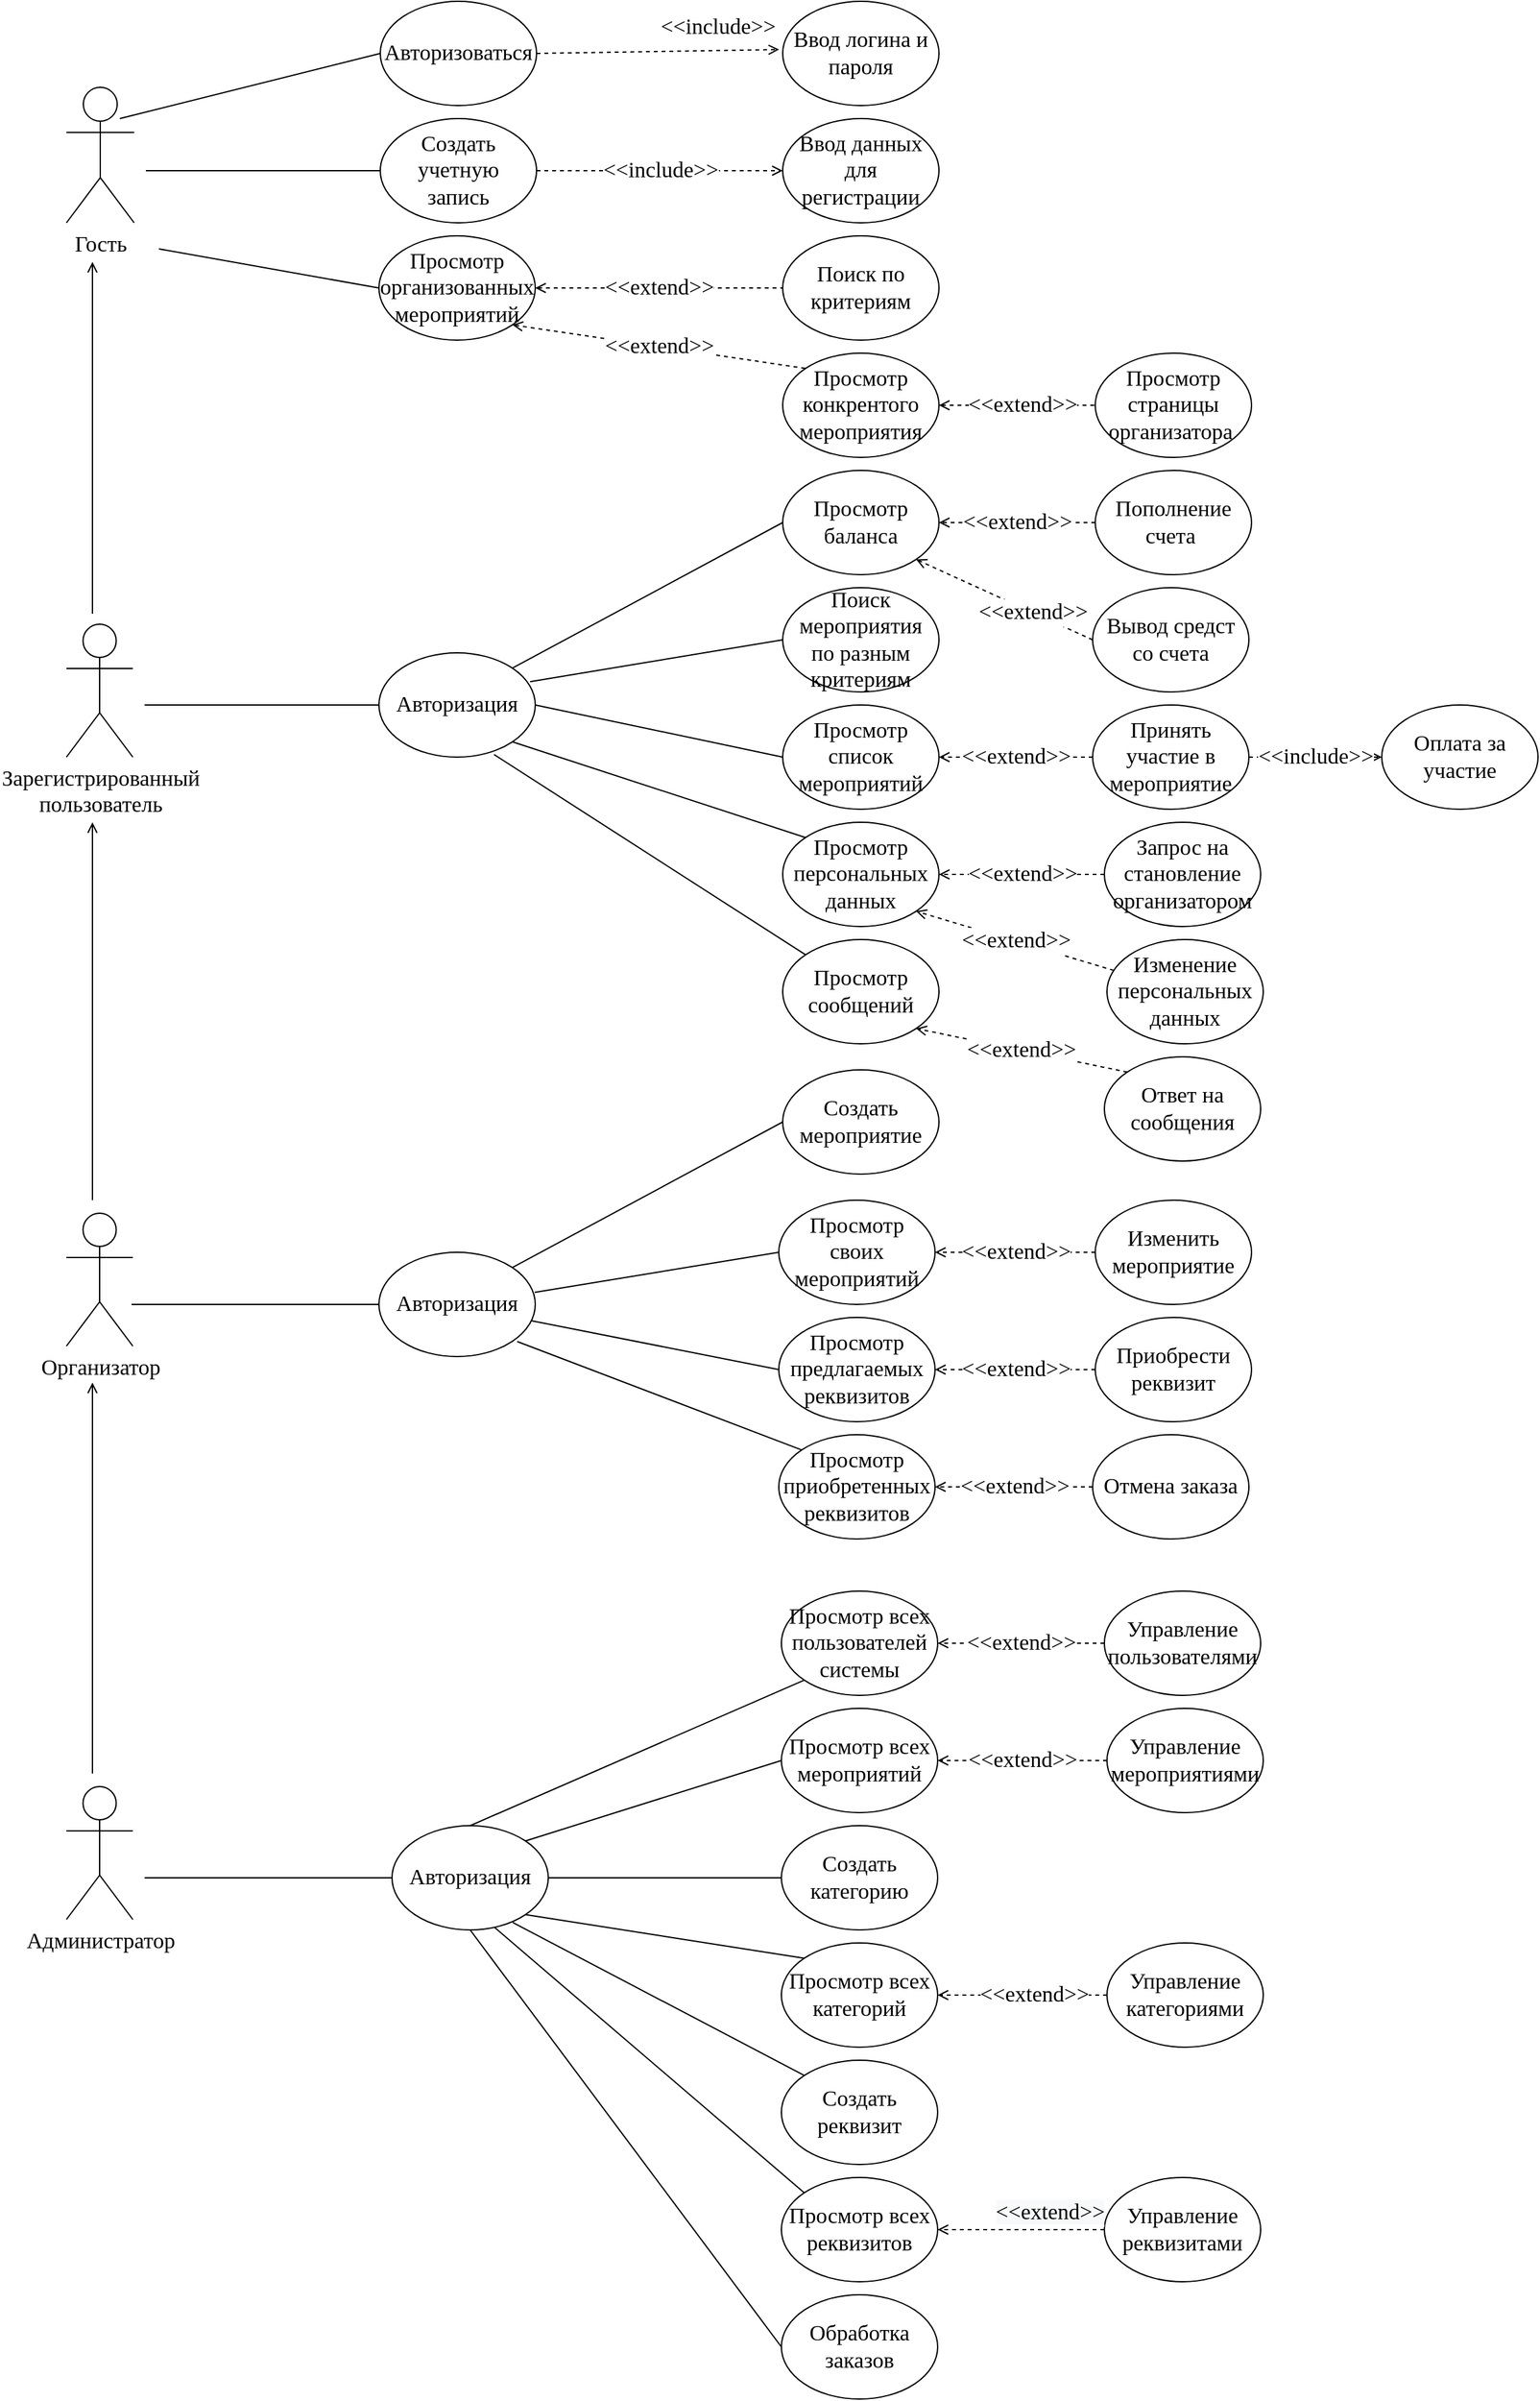 <mxfile version="18.0.1" type="device"><diagram id="8LdhzDCoWwdwt0N4ZvKt" name="Страница 1"><mxGraphModel dx="2310" dy="2096" grid="1" gridSize="10" guides="1" tooltips="1" connect="1" arrows="1" fold="1" page="1" pageScale="1" pageWidth="827" pageHeight="1169" math="0" shadow="0"><root><mxCell id="0"/><mxCell id="1" parent="0"/><mxCell id="yyfZOWVxaaYfO5jfbpEC-1" value="Зарегистрированный &lt;br style=&quot;font-size: 17px;&quot;&gt;пользователь" style="shape=umlActor;verticalLabelPosition=bottom;verticalAlign=top;html=1;outlineConnect=0;fontFamily=Times New Roman;fontSize=17;" parent="1" vertex="1"><mxGeometry x="-380" y="-22" width="51" height="102" as="geometry"/></mxCell><mxCell id="yyfZOWVxaaYfO5jfbpEC-2" value="&lt;span style=&quot;color: rgb(0, 0, 0); font-size: 17px; font-style: normal; font-weight: 400; letter-spacing: normal; text-align: center; text-indent: 0px; text-transform: none; word-spacing: 0px; background-color: rgb(255, 255, 255); display: inline; float: none;&quot;&gt;&amp;lt;&amp;lt;extend&amp;gt;&amp;gt;&lt;/span&gt;" style="edgeStyle=none;rounded=0;orthogonalLoop=1;jettySize=auto;html=1;exitX=0;exitY=0.5;exitDx=0;exitDy=0;entryX=1;entryY=0.5;entryDx=0;entryDy=0;dashed=1;endArrow=open;endFill=0;fontFamily=Times New Roman;fontSize=17;" parent="1" source="yyfZOWVxaaYfO5jfbpEC-4" target="yyfZOWVxaaYfO5jfbpEC-6" edge="1"><mxGeometry relative="1" as="geometry"/></mxCell><mxCell id="yyfZOWVxaaYfO5jfbpEC-4" value="Принять участие в мероприятие" style="ellipse;whiteSpace=wrap;html=1;fontFamily=Times New Roman;fontSize=17;" parent="1" vertex="1"><mxGeometry x="408" y="40" width="120" height="80" as="geometry"/></mxCell><mxCell id="yyfZOWVxaaYfO5jfbpEC-5" style="edgeStyle=none;rounded=0;orthogonalLoop=1;jettySize=auto;html=1;exitX=0;exitY=0.5;exitDx=0;exitDy=0;endArrow=none;endFill=0;fontFamily=Times New Roman;fontSize=17;entryX=1;entryY=0.5;entryDx=0;entryDy=0;" parent="1" source="yyfZOWVxaaYfO5jfbpEC-6" target="yyfZOWVxaaYfO5jfbpEC-28" edge="1"><mxGeometry relative="1" as="geometry"><mxPoint x="70" y="-50" as="targetPoint"/></mxGeometry></mxCell><mxCell id="yyfZOWVxaaYfO5jfbpEC-6" value="Просмотр список&lt;br style=&quot;font-size: 17px;&quot;&gt;мероприятий" style="ellipse;whiteSpace=wrap;html=1;fontFamily=Times New Roman;fontSize=17;" parent="1" vertex="1"><mxGeometry x="170" y="40" width="120" height="80" as="geometry"/></mxCell><mxCell id="yyfZOWVxaaYfO5jfbpEC-7" value="Поиск мероприятия&lt;br style=&quot;font-size: 17px;&quot;&gt;по разным критериям" style="ellipse;whiteSpace=wrap;html=1;fontFamily=Times New Roman;fontSize=17;" parent="1" vertex="1"><mxGeometry x="170" y="-50" width="120" height="80" as="geometry"/></mxCell><mxCell id="yyfZOWVxaaYfO5jfbpEC-8" style="edgeStyle=none;rounded=0;orthogonalLoop=1;jettySize=auto;html=1;exitX=0;exitY=0.5;exitDx=0;exitDy=0;endArrow=none;endFill=0;fontFamily=Times New Roman;fontSize=17;entryX=0.967;entryY=0.276;entryDx=0;entryDy=0;entryPerimeter=0;" parent="1" source="yyfZOWVxaaYfO5jfbpEC-7" target="yyfZOWVxaaYfO5jfbpEC-28" edge="1"><mxGeometry relative="1" as="geometry"><mxPoint x="80" y="-60" as="targetPoint"/><mxPoint x="240.0" y="320" as="sourcePoint"/></mxGeometry></mxCell><mxCell id="yyfZOWVxaaYfO5jfbpEC-11" value="Просмотр баланса" style="ellipse;whiteSpace=wrap;html=1;fontFamily=Times New Roman;fontSize=17;" parent="1" vertex="1"><mxGeometry x="170" y="-140" width="120" height="80" as="geometry"/></mxCell><mxCell id="yyfZOWVxaaYfO5jfbpEC-12" value="Пополнение счета&amp;nbsp;" style="ellipse;whiteSpace=wrap;html=1;fontFamily=Times New Roman;fontSize=17;" parent="1" vertex="1"><mxGeometry x="410" y="-140" width="120" height="80" as="geometry"/></mxCell><mxCell id="yyfZOWVxaaYfO5jfbpEC-13" style="edgeStyle=none;rounded=0;orthogonalLoop=1;jettySize=auto;html=1;exitX=0;exitY=0.5;exitDx=0;exitDy=0;endArrow=none;endFill=0;entryX=1;entryY=0;entryDx=0;entryDy=0;fontFamily=Times New Roman;fontSize=17;" parent="1" source="yyfZOWVxaaYfO5jfbpEC-11" target="yyfZOWVxaaYfO5jfbpEC-28" edge="1"><mxGeometry relative="1" as="geometry"><mxPoint x="70" y="215" as="targetPoint"/><mxPoint x="230" y="185" as="sourcePoint"/></mxGeometry></mxCell><mxCell id="yyfZOWVxaaYfO5jfbpEC-14" value="&lt;span style=&quot;color: rgb(0, 0, 0); font-size: 17px; font-style: normal; font-weight: 400; letter-spacing: normal; text-align: center; text-indent: 0px; text-transform: none; word-spacing: 0px; background-color: rgb(255, 255, 255); display: inline; float: none;&quot;&gt;&amp;lt;&amp;lt;extend&amp;gt;&amp;gt;&lt;/span&gt;" style="edgeStyle=none;rounded=0;orthogonalLoop=1;jettySize=auto;html=1;exitX=0;exitY=0.5;exitDx=0;exitDy=0;dashed=1;endArrow=open;endFill=0;entryX=1;entryY=0.5;entryDx=0;entryDy=0;fontFamily=Times New Roman;fontSize=17;" parent="1" source="yyfZOWVxaaYfO5jfbpEC-12" target="yyfZOWVxaaYfO5jfbpEC-11" edge="1"><mxGeometry relative="1" as="geometry"><mxPoint x="680" y="20" as="sourcePoint"/><mxPoint x="390" y="60" as="targetPoint"/></mxGeometry></mxCell><mxCell id="yyfZOWVxaaYfO5jfbpEC-15" style="edgeStyle=none;rounded=0;orthogonalLoop=1;jettySize=auto;html=1;endArrow=none;endFill=0;entryX=1;entryY=1;entryDx=0;entryDy=0;exitX=0;exitY=0;exitDx=0;exitDy=0;fontFamily=Times New Roman;fontSize=17;" parent="1" source="yyfZOWVxaaYfO5jfbpEC-16" target="yyfZOWVxaaYfO5jfbpEC-28" edge="1"><mxGeometry relative="1" as="geometry"><mxPoint x="70" y="250" as="targetPoint"/><mxPoint x="230" y="400" as="sourcePoint"/></mxGeometry></mxCell><mxCell id="yyfZOWVxaaYfO5jfbpEC-16" value="Просмотр персональных данных" style="ellipse;whiteSpace=wrap;html=1;fontFamily=Times New Roman;fontSize=17;" parent="1" vertex="1"><mxGeometry x="170" y="130" width="120" height="80" as="geometry"/></mxCell><mxCell id="yyfZOWVxaaYfO5jfbpEC-17" value="Изменение персональных данных" style="ellipse;whiteSpace=wrap;html=1;fontFamily=Times New Roman;fontSize=17;" parent="1" vertex="1"><mxGeometry x="419" y="220" width="120" height="80" as="geometry"/></mxCell><mxCell id="yyfZOWVxaaYfO5jfbpEC-18" value="&lt;span style=&quot;color: rgb(0, 0, 0); font-size: 17px; font-style: normal; font-weight: 400; letter-spacing: normal; text-align: center; text-indent: 0px; text-transform: none; word-spacing: 0px; background-color: rgb(255, 255, 255); display: inline; float: none;&quot;&gt;&amp;lt;&amp;lt;extend&amp;gt;&amp;gt;&lt;/span&gt;" style="edgeStyle=none;rounded=0;orthogonalLoop=1;jettySize=auto;html=1;entryX=1;entryY=1;entryDx=0;entryDy=0;dashed=1;endArrow=open;endFill=0;fontFamily=Times New Roman;fontSize=17;" parent="1" source="yyfZOWVxaaYfO5jfbpEC-17" target="yyfZOWVxaaYfO5jfbpEC-16" edge="1"><mxGeometry relative="1" as="geometry"><mxPoint x="520" y="490" as="sourcePoint"/><mxPoint x="220" y="490" as="targetPoint"/></mxGeometry></mxCell><mxCell id="yyfZOWVxaaYfO5jfbpEC-19" value="Запрос на становление организатором" style="ellipse;whiteSpace=wrap;html=1;fontFamily=Times New Roman;fontSize=17;" parent="1" vertex="1"><mxGeometry x="417" y="130" width="120" height="80" as="geometry"/></mxCell><mxCell id="yyfZOWVxaaYfO5jfbpEC-20" value="&lt;span style=&quot;color: rgb(0, 0, 0); font-size: 17px; font-style: normal; font-weight: 400; letter-spacing: normal; text-align: center; text-indent: 0px; text-transform: none; word-spacing: 0px; background-color: rgb(255, 255, 255); display: inline; float: none;&quot;&gt;&amp;lt;&amp;lt;extend&amp;gt;&amp;gt;&lt;/span&gt;" style="edgeStyle=none;rounded=0;orthogonalLoop=1;jettySize=auto;html=1;exitX=0;exitY=0.5;exitDx=0;exitDy=0;entryX=1;entryY=0.5;entryDx=0;entryDy=0;dashed=1;endArrow=open;endFill=0;fontFamily=Times New Roman;fontSize=17;" parent="1" source="yyfZOWVxaaYfO5jfbpEC-19" target="yyfZOWVxaaYfO5jfbpEC-16" edge="1"><mxGeometry relative="1" as="geometry"><mxPoint x="540" y="490" as="sourcePoint"/><mxPoint x="342.426" y="438.284" as="targetPoint"/></mxGeometry></mxCell><mxCell id="yyfZOWVxaaYfO5jfbpEC-21" value="Просмотр сообщений" style="ellipse;whiteSpace=wrap;html=1;fontFamily=Times New Roman;fontSize=17;" parent="1" vertex="1"><mxGeometry x="170" y="220" width="120" height="80" as="geometry"/></mxCell><mxCell id="yyfZOWVxaaYfO5jfbpEC-22" style="edgeStyle=none;rounded=0;orthogonalLoop=1;jettySize=auto;html=1;endArrow=none;endFill=0;exitX=0;exitY=0;exitDx=0;exitDy=0;entryX=0.736;entryY=0.975;entryDx=0;entryDy=0;fontFamily=Times New Roman;fontSize=17;entryPerimeter=0;" parent="1" source="yyfZOWVxaaYfO5jfbpEC-21" target="yyfZOWVxaaYfO5jfbpEC-28" edge="1"><mxGeometry relative="1" as="geometry"><mxPoint x="40" y="280" as="targetPoint"/><mxPoint x="240" y="410" as="sourcePoint"/></mxGeometry></mxCell><mxCell id="yyfZOWVxaaYfO5jfbpEC-23" value="Ответ на сообщения" style="ellipse;whiteSpace=wrap;html=1;fontFamily=Times New Roman;fontSize=17;" parent="1" vertex="1"><mxGeometry x="417" y="310" width="120" height="80" as="geometry"/></mxCell><mxCell id="yyfZOWVxaaYfO5jfbpEC-24" value="&lt;span style=&quot;color: rgb(0, 0, 0); font-size: 17px; font-style: normal; font-weight: 400; letter-spacing: normal; text-align: center; text-indent: 0px; text-transform: none; word-spacing: 0px; background-color: rgb(255, 255, 255); display: inline; float: none;&quot;&gt;&amp;lt;&amp;lt;extend&amp;gt;&amp;gt;&lt;/span&gt;" style="edgeStyle=none;rounded=0;orthogonalLoop=1;jettySize=auto;html=1;exitX=0;exitY=0;exitDx=0;exitDy=0;entryX=1;entryY=1;entryDx=0;entryDy=0;dashed=1;endArrow=open;endFill=0;fontFamily=Times New Roman;fontSize=17;" parent="1" source="yyfZOWVxaaYfO5jfbpEC-23" target="yyfZOWVxaaYfO5jfbpEC-21" edge="1"><mxGeometry relative="1" as="geometry"><mxPoint x="209.57" y="610.0" as="sourcePoint"/><mxPoint x="91.996" y="518.284" as="targetPoint"/></mxGeometry></mxCell><mxCell id="yyfZOWVxaaYfO5jfbpEC-25" value="&amp;lt;&amp;lt;include&amp;gt;&amp;gt;" style="edgeStyle=none;rounded=0;orthogonalLoop=1;jettySize=auto;html=1;exitX=1;exitY=0.5;exitDx=0;exitDy=0;endArrow=open;endFill=0;dashed=1;entryX=0;entryY=0.5;entryDx=0;entryDy=0;fontFamily=Times New Roman;fontSize=17;" parent="1" source="yyfZOWVxaaYfO5jfbpEC-4" target="yyfZOWVxaaYfO5jfbpEC-26" edge="1"><mxGeometry relative="1" as="geometry"><mxPoint x="780" y="240.0" as="sourcePoint"/><mxPoint x="810" y="200" as="targetPoint"/></mxGeometry></mxCell><mxCell id="yyfZOWVxaaYfO5jfbpEC-26" value="Оплата за участие" style="ellipse;whiteSpace=wrap;html=1;fontFamily=Times New Roman;fontSize=17;" parent="1" vertex="1"><mxGeometry x="630" y="40" width="120" height="80" as="geometry"/></mxCell><mxCell id="yyfZOWVxaaYfO5jfbpEC-27" style="edgeStyle=orthogonalEdgeStyle;rounded=0;orthogonalLoop=1;jettySize=auto;html=1;exitX=0;exitY=0.5;exitDx=0;exitDy=0;endArrow=none;endFill=0;fontFamily=Times New Roman;fontSize=17;" parent="1" source="yyfZOWVxaaYfO5jfbpEC-28" edge="1"><mxGeometry relative="1" as="geometry"><mxPoint x="-320" y="40" as="targetPoint"/></mxGeometry></mxCell><mxCell id="yyfZOWVxaaYfO5jfbpEC-28" value="Авторизация" style="ellipse;whiteSpace=wrap;html=1;fontFamily=Times New Roman;fontSize=17;" parent="1" vertex="1"><mxGeometry x="-140" width="120" height="80" as="geometry"/></mxCell><mxCell id="yyfZOWVxaaYfO5jfbpEC-29" value="&amp;lt;&amp;lt;include&amp;gt;&amp;gt;" style="edgeStyle=none;rounded=0;orthogonalLoop=1;jettySize=auto;html=1;exitX=1;exitY=0.5;exitDx=0;exitDy=0;entryX=0;entryY=0.5;entryDx=0;entryDy=0;endArrow=open;endFill=0;dashed=1;fontSize=17;fontFamily=Times New Roman;" parent="1" source="yyfZOWVxaaYfO5jfbpEC-30" target="yyfZOWVxaaYfO5jfbpEC-33" edge="1"><mxGeometry relative="1" as="geometry"/></mxCell><mxCell id="yyfZOWVxaaYfO5jfbpEC-30" value="Создать учетную &lt;br&gt;запись" style="ellipse;whiteSpace=wrap;html=1;fontSize=17;fontFamily=Times New Roman;" parent="1" vertex="1"><mxGeometry x="-139" y="-410" width="120" height="80" as="geometry"/></mxCell><mxCell id="yyfZOWVxaaYfO5jfbpEC-31" style="edgeStyle=none;rounded=0;orthogonalLoop=1;jettySize=auto;html=1;endArrow=none;endFill=0;entryX=0;entryY=0.5;entryDx=0;entryDy=0;fontSize=17;fontFamily=Times New Roman;" parent="1" target="yyfZOWVxaaYfO5jfbpEC-30" edge="1"><mxGeometry relative="1" as="geometry"><mxPoint x="-319" y="-370" as="sourcePoint"/><mxPoint x="-249" y="-340" as="targetPoint"/></mxGeometry></mxCell><mxCell id="yyfZOWVxaaYfO5jfbpEC-32" value="Гость" style="shape=umlActor;verticalLabelPosition=bottom;verticalAlign=top;html=1;outlineConnect=0;fontSize=17;fontFamily=Times New Roman;" parent="1" vertex="1"><mxGeometry x="-380" y="-434" width="52" height="104" as="geometry"/></mxCell><mxCell id="yyfZOWVxaaYfO5jfbpEC-33" value="Ввод данных&lt;br style=&quot;font-size: 17px;&quot;&gt;для регистрации" style="ellipse;whiteSpace=wrap;html=1;fontSize=17;fontFamily=Times New Roman;" parent="1" vertex="1"><mxGeometry x="170" y="-410" width="120" height="80" as="geometry"/></mxCell><mxCell id="yyfZOWVxaaYfO5jfbpEC-34" style="edgeStyle=none;rounded=0;orthogonalLoop=1;jettySize=auto;html=1;exitX=0;exitY=0.5;exitDx=0;exitDy=0;endArrow=none;endFill=0;fontSize=17;fontFamily=Times New Roman;" parent="1" source="yyfZOWVxaaYfO5jfbpEC-36" edge="1"><mxGeometry relative="1" as="geometry"><mxPoint x="-339" y="-410" as="targetPoint"/></mxGeometry></mxCell><mxCell id="yyfZOWVxaaYfO5jfbpEC-36" value="Авторизоваться" style="ellipse;whiteSpace=wrap;html=1;fontSize=17;fontFamily=Times New Roman;" parent="1" vertex="1"><mxGeometry x="-139" y="-500" width="120" height="80" as="geometry"/></mxCell><mxCell id="yyfZOWVxaaYfO5jfbpEC-37" value="Ввод логина и пароля" style="ellipse;whiteSpace=wrap;html=1;fontSize=17;fontFamily=Times New Roman;" parent="1" vertex="1"><mxGeometry x="170" y="-500" width="120" height="80" as="geometry"/></mxCell><mxCell id="yyfZOWVxaaYfO5jfbpEC-39" value="" style="edgeStyle=none;rounded=0;orthogonalLoop=1;jettySize=auto;html=1;exitX=1;exitY=0.5;exitDx=0;exitDy=0;entryX=-0.023;entryY=0.463;entryDx=0;entryDy=0;endArrow=open;endFill=0;dashed=1;fontSize=17;fontFamily=Times New Roman;entryPerimeter=0;" parent="1" source="yyfZOWVxaaYfO5jfbpEC-36" target="yyfZOWVxaaYfO5jfbpEC-37" edge="1"><mxGeometry relative="1" as="geometry"><mxPoint x="181" y="-490" as="sourcePoint"/><mxPoint x="71" y="-520" as="targetPoint"/></mxGeometry></mxCell><mxCell id="yyfZOWVxaaYfO5jfbpEC-40" value="&amp;lt;&amp;lt;extend&amp;gt;&amp;gt;" style="edgeStyle=orthogonalEdgeStyle;rounded=0;orthogonalLoop=1;jettySize=auto;html=1;exitX=1;exitY=0.5;exitDx=0;exitDy=0;entryX=0;entryY=0.5;entryDx=0;entryDy=0;endArrow=none;endFill=0;dashed=1;startArrow=open;startFill=0;fontSize=17;fontFamily=Times New Roman;" parent="1" source="yyfZOWVxaaYfO5jfbpEC-43" target="yyfZOWVxaaYfO5jfbpEC-44" edge="1"><mxGeometry relative="1" as="geometry"/></mxCell><mxCell id="yyfZOWVxaaYfO5jfbpEC-41" value="&amp;lt;&amp;lt;extend&amp;gt;&amp;gt;" style="rounded=0;orthogonalLoop=1;jettySize=auto;html=1;exitX=1;exitY=1;exitDx=0;exitDy=0;entryX=0;entryY=0;entryDx=0;entryDy=0;dashed=1;startArrow=open;startFill=0;endArrow=none;endFill=0;fontSize=17;fontFamily=Times New Roman;" parent="1" source="yyfZOWVxaaYfO5jfbpEC-43" target="yyfZOWVxaaYfO5jfbpEC-46" edge="1"><mxGeometry relative="1" as="geometry"/></mxCell><mxCell id="yyfZOWVxaaYfO5jfbpEC-42" style="edgeStyle=none;rounded=0;orthogonalLoop=1;jettySize=auto;html=1;exitX=0;exitY=0.5;exitDx=0;exitDy=0;startArrow=none;startFill=0;endArrow=none;endFill=0;fontSize=17;fontFamily=Times New Roman;" parent="1" source="yyfZOWVxaaYfO5jfbpEC-43" edge="1"><mxGeometry relative="1" as="geometry"><mxPoint x="-309" y="-310" as="targetPoint"/></mxGeometry></mxCell><mxCell id="yyfZOWVxaaYfO5jfbpEC-43" value="Просмотр организованных мероприятий" style="ellipse;whiteSpace=wrap;html=1;fontSize=17;fontFamily=Times New Roman;" parent="1" vertex="1"><mxGeometry x="-140" y="-320" width="120" height="80" as="geometry"/></mxCell><mxCell id="yyfZOWVxaaYfO5jfbpEC-44" value="Поиск по критериям" style="ellipse;whiteSpace=wrap;html=1;fontSize=17;fontFamily=Times New Roman;" parent="1" vertex="1"><mxGeometry x="170" y="-320" width="120" height="80" as="geometry"/></mxCell><mxCell id="yyfZOWVxaaYfO5jfbpEC-45" value="&amp;lt;&amp;lt;extend&amp;gt;&amp;gt;" style="edgeStyle=none;rounded=0;orthogonalLoop=1;jettySize=auto;html=1;entryX=0;entryY=0.5;entryDx=0;entryDy=0;dashed=1;startArrow=open;startFill=0;endArrow=none;endFill=0;exitX=1;exitY=0.5;exitDx=0;exitDy=0;fontSize=17;fontFamily=Times New Roman;" parent="1" source="yyfZOWVxaaYfO5jfbpEC-46" target="yyfZOWVxaaYfO5jfbpEC-47" edge="1"><mxGeometry x="0.059" relative="1" as="geometry"><mxPoint x="331" y="-50" as="sourcePoint"/><mxPoint as="offset"/></mxGeometry></mxCell><mxCell id="yyfZOWVxaaYfO5jfbpEC-46" value="Просмотр конкрентого мероприятия" style="ellipse;whiteSpace=wrap;html=1;fontSize=17;fontFamily=Times New Roman;" parent="1" vertex="1"><mxGeometry x="170" y="-230" width="120" height="80" as="geometry"/></mxCell><mxCell id="yyfZOWVxaaYfO5jfbpEC-47" value="Просмотр страницы организатора&amp;nbsp;" style="ellipse;whiteSpace=wrap;html=1;fontSize=17;fontFamily=Times New Roman;" parent="1" vertex="1"><mxGeometry x="410" y="-230" width="120" height="80" as="geometry"/></mxCell><mxCell id="yyfZOWVxaaYfO5jfbpEC-49" value="&amp;lt;&amp;lt;include&amp;gt;&amp;gt;" style="text;html=1;align=center;verticalAlign=middle;resizable=0;points=[];autosize=1;strokeColor=none;fillColor=none;fontFamily=Times New Roman;fontSize=17;" parent="1" vertex="1"><mxGeometry x="70" y="-495" width="100" height="30" as="geometry"/></mxCell><mxCell id="yyfZOWVxaaYfO5jfbpEC-50" value="Организатор" style="shape=umlActor;verticalLabelPosition=bottom;verticalAlign=top;html=1;outlineConnect=0;fontFamily=Times New Roman;fontSize=17;" parent="1" vertex="1"><mxGeometry x="-380" y="430" width="51" height="102" as="geometry"/></mxCell><mxCell id="yyfZOWVxaaYfO5jfbpEC-51" style="edgeStyle=none;rounded=0;orthogonalLoop=1;jettySize=auto;html=1;exitX=0;exitY=0.5;exitDx=0;exitDy=0;endArrow=none;endFill=0;entryX=1;entryY=0;entryDx=0;entryDy=0;fontFamily=Times New Roman;fontSize=17;" parent="1" source="yyfZOWVxaaYfO5jfbpEC-53" target="yyfZOWVxaaYfO5jfbpEC-72" edge="1"><mxGeometry relative="1" as="geometry"><mxPoint x="160" y="690" as="targetPoint"/></mxGeometry></mxCell><mxCell id="yyfZOWVxaaYfO5jfbpEC-53" value="Создать мероприятие" style="ellipse;whiteSpace=wrap;html=1;fontFamily=Times New Roman;fontSize=17;" parent="1" vertex="1"><mxGeometry x="170" y="320" width="120" height="80" as="geometry"/></mxCell><mxCell id="yyfZOWVxaaYfO5jfbpEC-55" style="edgeStyle=none;rounded=0;orthogonalLoop=1;jettySize=auto;html=1;exitX=0;exitY=0.5;exitDx=0;exitDy=0;endArrow=none;endFill=0;entryX=0.996;entryY=0.385;entryDx=0;entryDy=0;entryPerimeter=0;fontFamily=Times New Roman;fontSize=17;" parent="1" source="yyfZOWVxaaYfO5jfbpEC-56" target="yyfZOWVxaaYfO5jfbpEC-72" edge="1"><mxGeometry relative="1" as="geometry"><mxPoint x="160" y="700" as="targetPoint"/></mxGeometry></mxCell><mxCell id="yyfZOWVxaaYfO5jfbpEC-56" value="Просмотр своих мероприятий" style="ellipse;whiteSpace=wrap;html=1;fontFamily=Times New Roman;fontSize=17;" parent="1" vertex="1"><mxGeometry x="167" y="420" width="120" height="80" as="geometry"/></mxCell><mxCell id="yyfZOWVxaaYfO5jfbpEC-57" value="&lt;span style=&quot;color: rgb(0, 0, 0); font-size: 17px; font-style: normal; font-weight: 400; letter-spacing: normal; text-align: center; text-indent: 0px; text-transform: none; word-spacing: 0px; background-color: rgb(255, 255, 255); display: inline; float: none;&quot;&gt;&amp;lt;&amp;lt;extend&amp;gt;&amp;gt;&lt;/span&gt;" style="edgeStyle=none;rounded=0;orthogonalLoop=1;jettySize=auto;html=1;exitX=0;exitY=0.5;exitDx=0;exitDy=0;entryX=1;entryY=0.5;entryDx=0;entryDy=0;dashed=1;endArrow=open;endFill=0;fontFamily=Times New Roman;fontSize=17;" parent="1" source="yyfZOWVxaaYfO5jfbpEC-58" target="yyfZOWVxaaYfO5jfbpEC-56" edge="1"><mxGeometry relative="1" as="geometry"/></mxCell><mxCell id="yyfZOWVxaaYfO5jfbpEC-58" value="Изменить мероприятие" style="ellipse;whiteSpace=wrap;html=1;fontFamily=Times New Roman;fontSize=17;" parent="1" vertex="1"><mxGeometry x="410" y="420" width="120" height="80" as="geometry"/></mxCell><mxCell id="yyfZOWVxaaYfO5jfbpEC-61" value="Просмотр предлагаемых реквизитов" style="ellipse;whiteSpace=wrap;html=1;fontFamily=Times New Roman;fontSize=17;" parent="1" vertex="1"><mxGeometry x="167" y="510" width="120" height="80" as="geometry"/></mxCell><mxCell id="yyfZOWVxaaYfO5jfbpEC-62" style="edgeStyle=none;rounded=0;orthogonalLoop=1;jettySize=auto;html=1;exitX=0;exitY=0.5;exitDx=0;exitDy=0;endArrow=none;endFill=0;entryX=0.974;entryY=0.656;entryDx=0;entryDy=0;entryPerimeter=0;fontFamily=Times New Roman;fontSize=17;" parent="1" source="yyfZOWVxaaYfO5jfbpEC-61" target="yyfZOWVxaaYfO5jfbpEC-72" edge="1"><mxGeometry relative="1" as="geometry"><mxPoint x="150" y="700" as="targetPoint"/><mxPoint x="320" y="820" as="sourcePoint"/></mxGeometry></mxCell><mxCell id="yyfZOWVxaaYfO5jfbpEC-63" value="Приобрести реквизит" style="ellipse;whiteSpace=wrap;html=1;fontFamily=Times New Roman;fontSize=17;" parent="1" vertex="1"><mxGeometry x="410" y="510" width="120" height="80" as="geometry"/></mxCell><mxCell id="yyfZOWVxaaYfO5jfbpEC-64" value="&lt;span style=&quot;color: rgb(0, 0, 0); font-size: 17px; font-style: normal; font-weight: 400; letter-spacing: normal; text-align: center; text-indent: 0px; text-transform: none; word-spacing: 0px; background-color: rgb(255, 255, 255); display: inline; float: none;&quot;&gt;&amp;lt;&amp;lt;extend&amp;gt;&amp;gt;&lt;/span&gt;" style="edgeStyle=none;rounded=0;orthogonalLoop=1;jettySize=auto;html=1;exitX=0;exitY=0.5;exitDx=0;exitDy=0;entryX=1;entryY=0.5;entryDx=0;entryDy=0;dashed=1;endArrow=open;endFill=0;fontFamily=Times New Roman;fontSize=17;" parent="1" source="yyfZOWVxaaYfO5jfbpEC-63" target="yyfZOWVxaaYfO5jfbpEC-61" edge="1"><mxGeometry relative="1" as="geometry"><mxPoint x="760.0" y="850" as="sourcePoint"/><mxPoint x="442.426" y="858.284" as="targetPoint"/></mxGeometry></mxCell><mxCell id="yyfZOWVxaaYfO5jfbpEC-65" value="Просмотр приобретенных реквизитов" style="ellipse;whiteSpace=wrap;html=1;fontFamily=Times New Roman;fontSize=17;" parent="1" vertex="1"><mxGeometry x="167" y="600" width="120" height="80" as="geometry"/></mxCell><mxCell id="yyfZOWVxaaYfO5jfbpEC-66" style="edgeStyle=none;rounded=0;orthogonalLoop=1;jettySize=auto;html=1;endArrow=none;endFill=0;entryX=0.885;entryY=0.856;entryDx=0;entryDy=0;exitX=0;exitY=0;exitDx=0;exitDy=0;fontFamily=Times New Roman;fontSize=17;entryPerimeter=0;" parent="1" source="yyfZOWVxaaYfO5jfbpEC-65" target="yyfZOWVxaaYfO5jfbpEC-72" edge="1"><mxGeometry relative="1" as="geometry"><mxPoint x="150" y="700" as="targetPoint"/><mxPoint x="-283" y="870" as="sourcePoint"/></mxGeometry></mxCell><mxCell id="yyfZOWVxaaYfO5jfbpEC-67" value="Отмена заказа" style="ellipse;whiteSpace=wrap;html=1;fontFamily=Times New Roman;fontSize=17;" parent="1" vertex="1"><mxGeometry x="408" y="600" width="120" height="80" as="geometry"/></mxCell><mxCell id="yyfZOWVxaaYfO5jfbpEC-68" value="&lt;span style=&quot;color: rgb(0, 0, 0); font-size: 17px; font-style: normal; font-weight: 400; letter-spacing: normal; text-align: center; text-indent: 0px; text-transform: none; word-spacing: 0px; background-color: rgb(255, 255, 255); display: inline; float: none;&quot;&gt;&amp;lt;&amp;lt;extend&amp;gt;&amp;gt;&lt;/span&gt;" style="edgeStyle=none;rounded=0;orthogonalLoop=1;jettySize=auto;html=1;exitX=0;exitY=0.5;exitDx=0;exitDy=0;entryX=1;entryY=0.5;entryDx=0;entryDy=0;dashed=1;endArrow=open;endFill=0;fontFamily=Times New Roman;fontSize=17;" parent="1" source="yyfZOWVxaaYfO5jfbpEC-67" target="yyfZOWVxaaYfO5jfbpEC-65" edge="1"><mxGeometry relative="1" as="geometry"><mxPoint x="770" y="1059.52" as="sourcePoint"/><mxPoint x="450" y="1059.52" as="targetPoint"/><mxPoint as="offset"/></mxGeometry></mxCell><mxCell id="yyfZOWVxaaYfO5jfbpEC-71" style="rounded=0;orthogonalLoop=1;jettySize=auto;html=1;exitX=0;exitY=0.5;exitDx=0;exitDy=0;endArrow=none;endFill=0;fontFamily=Times New Roman;fontSize=17;" parent="1" source="yyfZOWVxaaYfO5jfbpEC-72" edge="1"><mxGeometry relative="1" as="geometry"><mxPoint x="-330" y="500" as="targetPoint"/></mxGeometry></mxCell><mxCell id="yyfZOWVxaaYfO5jfbpEC-72" value="Авторизация" style="ellipse;whiteSpace=wrap;html=1;fontFamily=Times New Roman;fontSize=17;" parent="1" vertex="1"><mxGeometry x="-140" y="460" width="120" height="80" as="geometry"/></mxCell><mxCell id="yyfZOWVxaaYfO5jfbpEC-74" value="Администратор&lt;br style=&quot;font-size: 17px;&quot;&gt;" style="shape=umlActor;verticalLabelPosition=bottom;verticalAlign=top;html=1;outlineConnect=0;fontSize=17;fontFamily=Times New Roman;" parent="1" vertex="1"><mxGeometry x="-380" y="870" width="51" height="102" as="geometry"/></mxCell><mxCell id="yyfZOWVxaaYfO5jfbpEC-75" style="edgeStyle=none;rounded=0;orthogonalLoop=1;jettySize=auto;html=1;exitX=0;exitY=1;exitDx=0;exitDy=0;endArrow=none;endFill=0;entryX=0.5;entryY=0;entryDx=0;entryDy=0;fontSize=17;fontFamily=Times New Roman;" parent="1" source="yyfZOWVxaaYfO5jfbpEC-76" target="yyfZOWVxaaYfO5jfbpEC-111" edge="1"><mxGeometry relative="1" as="geometry"><mxPoint x="83" y="960" as="targetPoint"/></mxGeometry></mxCell><mxCell id="yyfZOWVxaaYfO5jfbpEC-76" value="Просмотр всех пользователей системы" style="ellipse;whiteSpace=wrap;html=1;fontSize=17;fontFamily=Times New Roman;" parent="1" vertex="1"><mxGeometry x="169" y="720" width="120" height="80" as="geometry"/></mxCell><mxCell id="yyfZOWVxaaYfO5jfbpEC-77" value="&lt;span style=&quot;color: rgb(0, 0, 0); font-size: 17px; font-style: normal; font-weight: 400; letter-spacing: normal; text-align: center; text-indent: 0px; text-transform: none; word-spacing: 0px; background-color: rgb(255, 255, 255); display: inline; float: none;&quot;&gt;&amp;lt;&amp;lt;extend&amp;gt;&amp;gt;&lt;/span&gt;" style="edgeStyle=none;rounded=0;orthogonalLoop=1;jettySize=auto;html=1;exitX=0;exitY=0.5;exitDx=0;exitDy=0;entryX=1;entryY=0.5;entryDx=0;entryDy=0;dashed=1;endArrow=open;endFill=0;fontSize=17;fontFamily=Times New Roman;" parent="1" source="yyfZOWVxaaYfO5jfbpEC-78" target="yyfZOWVxaaYfO5jfbpEC-76" edge="1"><mxGeometry relative="1" as="geometry"><mxPoint x="473" y="870" as="sourcePoint"/></mxGeometry></mxCell><mxCell id="yyfZOWVxaaYfO5jfbpEC-78" value="Управление пользователями" style="ellipse;whiteSpace=wrap;html=1;fontSize=17;fontFamily=Times New Roman;" parent="1" vertex="1"><mxGeometry x="417" y="720" width="120" height="80" as="geometry"/></mxCell><mxCell id="yyfZOWVxaaYfO5jfbpEC-79" value="&lt;span style=&quot;color: rgb(0, 0, 0); font-size: 17px; font-style: normal; font-weight: 400; letter-spacing: normal; text-align: center; text-indent: 0px; text-transform: none; word-spacing: 0px; background-color: rgb(255, 255, 255); display: inline; float: none;&quot;&gt;&amp;lt;&amp;lt;extend&amp;gt;&amp;gt;&lt;/span&gt;" style="edgeStyle=none;rounded=0;orthogonalLoop=1;jettySize=auto;html=1;exitX=0;exitY=0.5;exitDx=0;exitDy=0;entryX=1;entryY=0.5;entryDx=0;entryDy=0;dashed=1;endArrow=open;endFill=0;fontSize=17;fontFamily=Times New Roman;" parent="1" source="yyfZOWVxaaYfO5jfbpEC-80" target="yyfZOWVxaaYfO5jfbpEC-82" edge="1"><mxGeometry relative="1" as="geometry"/></mxCell><mxCell id="yyfZOWVxaaYfO5jfbpEC-80" value="Управление мероприятиями" style="ellipse;whiteSpace=wrap;html=1;fontSize=17;fontFamily=Times New Roman;" parent="1" vertex="1"><mxGeometry x="419" y="810" width="120" height="80" as="geometry"/></mxCell><mxCell id="yyfZOWVxaaYfO5jfbpEC-81" style="edgeStyle=none;rounded=0;orthogonalLoop=1;jettySize=auto;html=1;exitX=0;exitY=0.5;exitDx=0;exitDy=0;endArrow=none;endFill=0;entryX=1;entryY=0;entryDx=0;entryDy=0;fontSize=17;fontFamily=Times New Roman;" parent="1" source="yyfZOWVxaaYfO5jfbpEC-82" target="yyfZOWVxaaYfO5jfbpEC-111" edge="1"><mxGeometry relative="1" as="geometry"><mxPoint x="83" y="1030" as="targetPoint"/></mxGeometry></mxCell><mxCell id="yyfZOWVxaaYfO5jfbpEC-82" value="Просмотр всех мероприятий" style="ellipse;whiteSpace=wrap;html=1;fontSize=17;fontFamily=Times New Roman;" parent="1" vertex="1"><mxGeometry x="169" y="810" width="120" height="80" as="geometry"/></mxCell><mxCell id="yyfZOWVxaaYfO5jfbpEC-87" value="Просмотр всех категорий" style="ellipse;whiteSpace=wrap;html=1;fontSize=17;fontFamily=Times New Roman;" parent="1" vertex="1"><mxGeometry x="169" y="990" width="120" height="80" as="geometry"/></mxCell><mxCell id="yyfZOWVxaaYfO5jfbpEC-88" style="edgeStyle=none;rounded=0;orthogonalLoop=1;jettySize=auto;html=1;exitX=0;exitY=0.5;exitDx=0;exitDy=0;entryX=1;entryY=0.5;entryDx=0;entryDy=0;dashed=1;endArrow=open;endFill=0;fontSize=17;fontFamily=Times New Roman;" parent="1" source="yyfZOWVxaaYfO5jfbpEC-89" target="yyfZOWVxaaYfO5jfbpEC-87" edge="1"><mxGeometry relative="1" as="geometry"/></mxCell><mxCell id="Z5I5t1Bzy8utC0dgtx8W-2" value="&amp;lt;&amp;lt;extend&amp;gt;&amp;gt;" style="edgeLabel;html=1;align=center;verticalAlign=middle;resizable=0;points=[];fontFamily=Times New Roman;fontSize=17;" vertex="1" connectable="0" parent="yyfZOWVxaaYfO5jfbpEC-88"><mxGeometry x="-0.14" relative="1" as="geometry"><mxPoint as="offset"/></mxGeometry></mxCell><mxCell id="yyfZOWVxaaYfO5jfbpEC-89" value="Управление категориями" style="ellipse;whiteSpace=wrap;html=1;fontSize=17;fontFamily=Times New Roman;" parent="1" vertex="1"><mxGeometry x="419" y="990" width="120" height="80" as="geometry"/></mxCell><mxCell id="yyfZOWVxaaYfO5jfbpEC-91" value="Создать категорию" style="ellipse;whiteSpace=wrap;html=1;fontSize=17;fontFamily=Times New Roman;" parent="1" vertex="1"><mxGeometry x="169" y="900" width="120" height="80" as="geometry"/></mxCell><mxCell id="yyfZOWVxaaYfO5jfbpEC-93" style="edgeStyle=none;rounded=0;orthogonalLoop=1;jettySize=auto;html=1;exitX=0;exitY=0;exitDx=0;exitDy=0;endArrow=none;endFill=0;entryX=1;entryY=1;entryDx=0;entryDy=0;fontSize=17;fontFamily=Times New Roman;" parent="1" source="yyfZOWVxaaYfO5jfbpEC-87" target="yyfZOWVxaaYfO5jfbpEC-111" edge="1"><mxGeometry relative="1" as="geometry"><mxPoint x="43" y="1020" as="targetPoint"/><mxPoint x="243" y="1140" as="sourcePoint"/></mxGeometry></mxCell><mxCell id="yyfZOWVxaaYfO5jfbpEC-94" style="edgeStyle=none;rounded=0;orthogonalLoop=1;jettySize=auto;html=1;exitX=0;exitY=0.5;exitDx=0;exitDy=0;endArrow=none;endFill=0;entryX=1;entryY=0.5;entryDx=0;entryDy=0;fontSize=17;fontFamily=Times New Roman;" parent="1" source="yyfZOWVxaaYfO5jfbpEC-91" target="yyfZOWVxaaYfO5jfbpEC-111" edge="1"><mxGeometry relative="1" as="geometry"><mxPoint x="53" y="1020" as="targetPoint"/><mxPoint x="63" y="1130" as="sourcePoint"/></mxGeometry></mxCell><mxCell id="yyfZOWVxaaYfO5jfbpEC-97" value="Просмотр всех реквизитов" style="ellipse;whiteSpace=wrap;html=1;fontSize=17;fontFamily=Times New Roman;" parent="1" vertex="1"><mxGeometry x="169" y="1170" width="120" height="80" as="geometry"/></mxCell><mxCell id="yyfZOWVxaaYfO5jfbpEC-98" style="edgeStyle=none;rounded=0;orthogonalLoop=1;jettySize=auto;html=1;exitX=0;exitY=0;exitDx=0;exitDy=0;endArrow=none;endFill=0;entryX=0.651;entryY=0.969;entryDx=0;entryDy=0;fontSize=17;fontFamily=Times New Roman;entryPerimeter=0;" parent="1" source="yyfZOWVxaaYfO5jfbpEC-97" target="yyfZOWVxaaYfO5jfbpEC-111" edge="1"><mxGeometry relative="1" as="geometry"><mxPoint x="13" y="990" as="targetPoint"/><mxPoint x="63.0" y="1130.0" as="sourcePoint"/></mxGeometry></mxCell><mxCell id="yyfZOWVxaaYfO5jfbpEC-99" value="Управление реквизитами" style="ellipse;whiteSpace=wrap;html=1;fontSize=17;fontFamily=Times New Roman;" parent="1" vertex="1"><mxGeometry x="417" y="1170" width="120" height="80" as="geometry"/></mxCell><mxCell id="yyfZOWVxaaYfO5jfbpEC-100" style="edgeStyle=none;rounded=0;orthogonalLoop=1;jettySize=auto;html=1;exitX=0;exitY=0.5;exitDx=0;exitDy=0;entryX=1;entryY=0.5;entryDx=0;entryDy=0;dashed=1;endArrow=open;endFill=0;fontSize=17;fontFamily=Times New Roman;" parent="1" source="yyfZOWVxaaYfO5jfbpEC-99" target="yyfZOWVxaaYfO5jfbpEC-97" edge="1"><mxGeometry relative="1" as="geometry"><mxPoint x="-27.0" y="1260.0" as="sourcePoint"/><mxPoint x="20.574" y="1198.284" as="targetPoint"/></mxGeometry></mxCell><mxCell id="yyfZOWVxaaYfO5jfbpEC-116" value="&lt;span style=&quot;font-size: 17px; background-color: rgb(248, 249, 250);&quot;&gt;&amp;lt;&amp;lt;extend&amp;gt;&amp;gt;&lt;/span&gt;" style="edgeLabel;html=1;align=center;verticalAlign=middle;resizable=0;points=[];fontFamily=Times New Roman;fontSize=17;" parent="yyfZOWVxaaYfO5jfbpEC-100" vertex="1" connectable="0"><mxGeometry x="-0.339" y="2" relative="1" as="geometry"><mxPoint y="-15" as="offset"/></mxGeometry></mxCell><mxCell id="yyfZOWVxaaYfO5jfbpEC-110" style="edgeStyle=none;rounded=0;orthogonalLoop=1;jettySize=auto;html=1;exitX=0;exitY=0.5;exitDx=0;exitDy=0;endArrow=none;endFill=0;fontSize=17;fontFamily=Times New Roman;" parent="1" source="yyfZOWVxaaYfO5jfbpEC-111" edge="1"><mxGeometry relative="1" as="geometry"><mxPoint x="-320" y="940" as="targetPoint"/></mxGeometry></mxCell><mxCell id="Z5I5t1Bzy8utC0dgtx8W-10" style="edgeStyle=none;rounded=0;orthogonalLoop=1;jettySize=auto;html=1;exitX=0.5;exitY=1;exitDx=0;exitDy=0;entryX=0;entryY=0.5;entryDx=0;entryDy=0;fontFamily=Times New Roman;fontSize=19;endArrow=none;endFill=0;" edge="1" parent="1" source="yyfZOWVxaaYfO5jfbpEC-111" target="Z5I5t1Bzy8utC0dgtx8W-9"><mxGeometry relative="1" as="geometry"/></mxCell><mxCell id="yyfZOWVxaaYfO5jfbpEC-111" value="Авторизация" style="ellipse;whiteSpace=wrap;html=1;fontSize=17;fontFamily=Times New Roman;" parent="1" vertex="1"><mxGeometry x="-130" y="900" width="120" height="80" as="geometry"/></mxCell><mxCell id="yyfZOWVxaaYfO5jfbpEC-120" value="" style="endArrow=open;html=1;rounded=0;endFill=0;fontFamily=Times New Roman;fontSize=17;" parent="1" edge="1"><mxGeometry width="50" height="50" relative="1" as="geometry"><mxPoint x="-360" y="-30" as="sourcePoint"/><mxPoint x="-360" y="-300" as="targetPoint"/></mxGeometry></mxCell><mxCell id="yyfZOWVxaaYfO5jfbpEC-121" value="" style="endArrow=open;html=1;rounded=0;endFill=0;fontFamily=Times New Roman;fontSize=17;" parent="1" edge="1"><mxGeometry width="50" height="50" relative="1" as="geometry"><mxPoint x="-360" y="420" as="sourcePoint"/><mxPoint x="-360" y="130" as="targetPoint"/></mxGeometry></mxCell><mxCell id="yyfZOWVxaaYfO5jfbpEC-122" value="" style="endArrow=open;html=1;rounded=0;endFill=0;fontFamily=Times New Roman;fontSize=17;" parent="1" edge="1"><mxGeometry width="50" height="50" relative="1" as="geometry"><mxPoint x="-360" y="860" as="sourcePoint"/><mxPoint x="-360" y="560" as="targetPoint"/></mxGeometry></mxCell><mxCell id="Z5I5t1Bzy8utC0dgtx8W-4" style="rounded=0;orthogonalLoop=1;jettySize=auto;html=1;exitX=0;exitY=0;exitDx=0;exitDy=0;entryX=0.773;entryY=0.929;entryDx=0;entryDy=0;entryPerimeter=0;endArrow=none;endFill=0;fontFamily=Times New Roman;fontSize=17;" edge="1" parent="1" source="Z5I5t1Bzy8utC0dgtx8W-3" target="yyfZOWVxaaYfO5jfbpEC-111"><mxGeometry relative="1" as="geometry"/></mxCell><mxCell id="Z5I5t1Bzy8utC0dgtx8W-3" value="Создать реквизит" style="ellipse;whiteSpace=wrap;html=1;fontSize=17;fontFamily=Times New Roman;" vertex="1" parent="1"><mxGeometry x="169" y="1080" width="120" height="80" as="geometry"/></mxCell><mxCell id="Z5I5t1Bzy8utC0dgtx8W-6" style="edgeStyle=none;rounded=0;orthogonalLoop=1;jettySize=auto;html=1;exitX=0;exitY=0.5;exitDx=0;exitDy=0;entryX=1;entryY=1;entryDx=0;entryDy=0;endArrow=open;endFill=0;dashed=1;fontFamily=Times New Roman;fontSize=17;" edge="1" parent="1" source="Z5I5t1Bzy8utC0dgtx8W-5" target="yyfZOWVxaaYfO5jfbpEC-11"><mxGeometry relative="1" as="geometry"/></mxCell><mxCell id="Z5I5t1Bzy8utC0dgtx8W-7" value="&amp;lt;&amp;lt;extend&amp;gt;&amp;gt;" style="edgeLabel;html=1;align=center;verticalAlign=middle;resizable=0;points=[];fontFamily=Times New Roman;fontSize=17;" vertex="1" connectable="0" parent="Z5I5t1Bzy8utC0dgtx8W-6"><mxGeometry x="-0.32" relative="1" as="geometry"><mxPoint as="offset"/></mxGeometry></mxCell><mxCell id="Z5I5t1Bzy8utC0dgtx8W-5" value="Вывод средст со счета" style="ellipse;whiteSpace=wrap;html=1;fontFamily=Times New Roman;fontSize=17;" vertex="1" parent="1"><mxGeometry x="408" y="-50" width="120" height="80" as="geometry"/></mxCell><mxCell id="Z5I5t1Bzy8utC0dgtx8W-9" value="Обработка заказов" style="ellipse;whiteSpace=wrap;html=1;fontSize=17;fontFamily=Times New Roman;" vertex="1" parent="1"><mxGeometry x="169" y="1260" width="120" height="80" as="geometry"/></mxCell></root></mxGraphModel></diagram></mxfile>